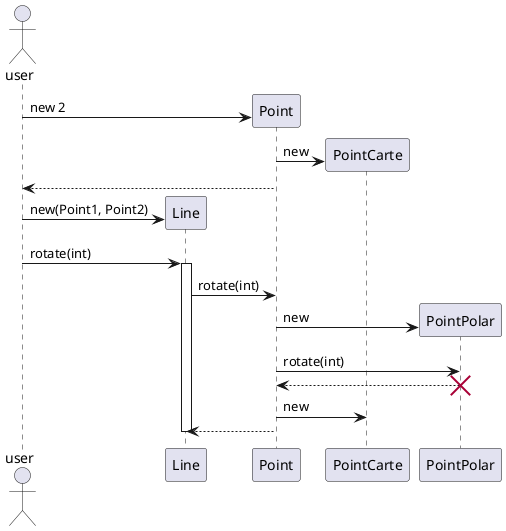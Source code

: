 @startuml
actor user
participant Line

create Point
user ->Point: new 2
create PointCarte
Point ->PointCarte: new
Point -->user:

create Line
user ->Line: new(Point1, Point2)
user ->Line: rotate(int)
activate Line
Line ->Point: rotate(int)
create PointPolar
Point ->PointPolar: new
Point ->PointPolar: rotate(int)
PointPolar -->Point
destroy PointPolar
Point ->PointCarte: new
Point -->Line
deactivate Line

@enduml
